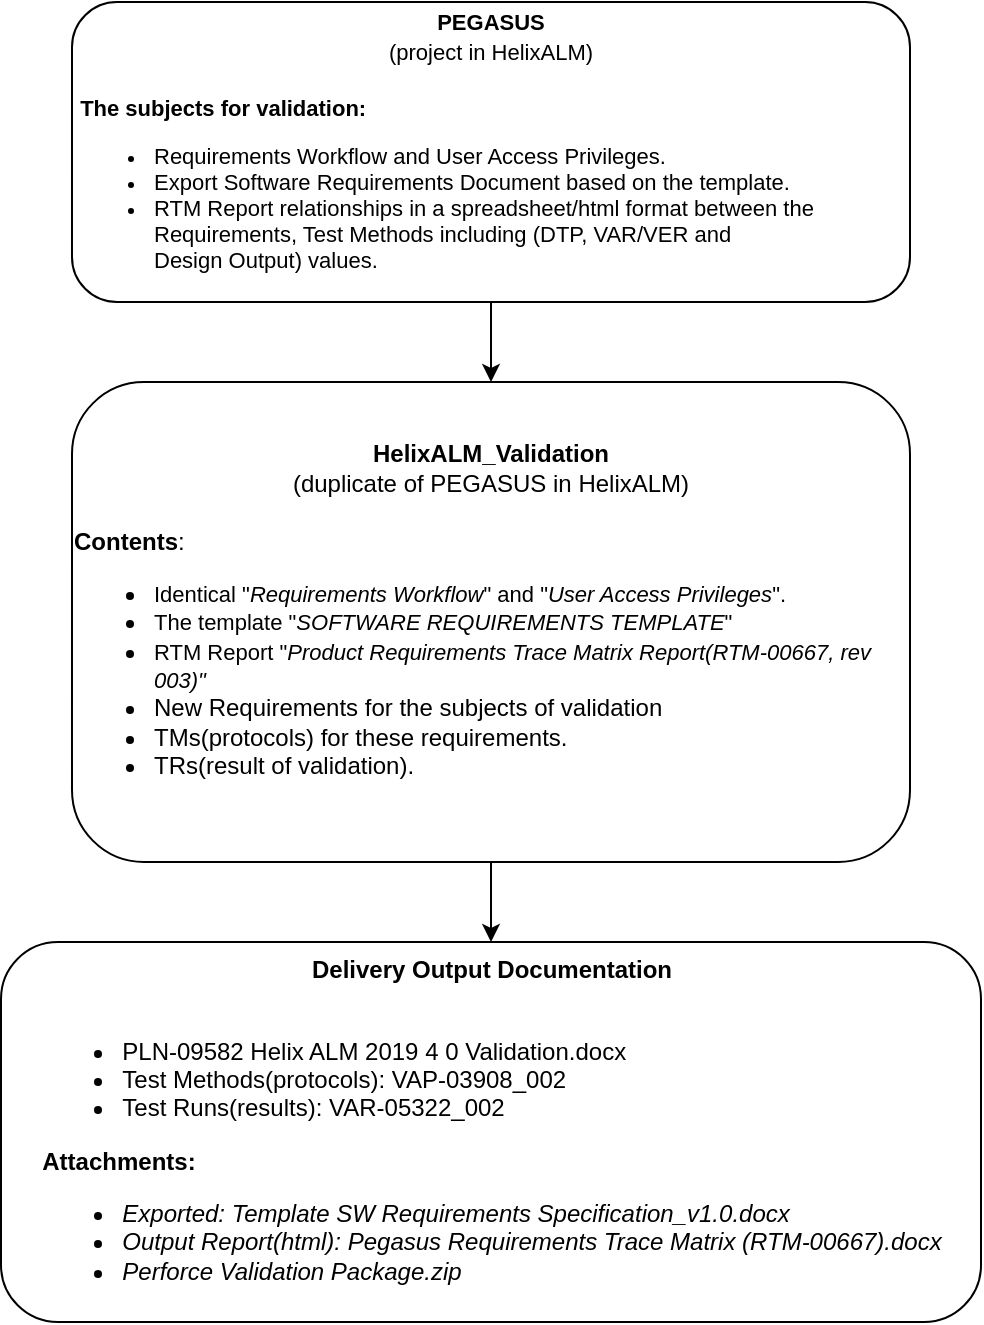 <mxfile version="20.0.2" type="github">
  <diagram id="C5RBs43oDa-KdzZeNtuy" name="Page-1">
    <mxGraphModel dx="1038" dy="547" grid="1" gridSize="10" guides="1" tooltips="1" connect="1" arrows="1" fold="1" page="1" pageScale="1" pageWidth="827" pageHeight="1169" math="0" shadow="0">
      <root>
        <mxCell id="WIyWlLk6GJQsqaUBKTNV-0" />
        <mxCell id="WIyWlLk6GJQsqaUBKTNV-1" parent="WIyWlLk6GJQsqaUBKTNV-0" />
        <mxCell id="2WO6uv_OmHzfUVvAE4A4-0" value="" style="edgeStyle=orthogonalEdgeStyle;rounded=0;orthogonalLoop=1;jettySize=auto;html=1;" parent="WIyWlLk6GJQsqaUBKTNV-1" source="xjIx5pmZvu1iZp6TSP_3-0" target="xjIx5pmZvu1iZp6TSP_3-1" edge="1">
          <mxGeometry relative="1" as="geometry" />
        </mxCell>
        <mxCell id="xjIx5pmZvu1iZp6TSP_3-0" value="&lt;font style=&quot;font-size: 11px&quot;&gt;&lt;b&gt;PEGASUS &lt;/b&gt;&lt;br&gt;(project in HelixALM)&lt;br&gt;&lt;br&gt;&lt;div style=&quot;text-align: left;&quot;&gt;&lt;span style=&quot;background-color: initial;&quot;&gt;&lt;span style=&quot;white-space: pre;&quot;&gt;	&lt;/span&gt;&lt;b&gt;The subjects for validation:&lt;/b&gt;&lt;/span&gt;&lt;/div&gt;&lt;div style=&quot;text-align: left;&quot;&gt;&lt;/div&gt;&lt;/font&gt;&lt;ul style=&quot;font-size: 11px&quot;&gt;&lt;li style=&quot;text-align: left&quot;&gt;&lt;font style=&quot;font-size: 11px&quot;&gt;Requirements Workflow and User Access Privileges.&lt;/font&gt;&lt;/li&gt;&lt;li style=&quot;text-align: left&quot;&gt;&lt;font style=&quot;font-size: 11px&quot;&gt;Export Software Requirements Document based on the template.&lt;/font&gt;&lt;/li&gt;&lt;li style=&quot;text-align: left&quot;&gt;&lt;font style=&quot;font-size: 11px&quot;&gt;&lt;font style=&quot;font-size: 11px&quot;&gt;RTM Report&amp;nbsp;relationships in a spreadsheet/html format between the Requirements, Test Methods including&amp;nbsp;&lt;/font&gt;(DTP, VAR/VER and&lt;br&gt;Design Output) values.&lt;/font&gt;&lt;/li&gt;&lt;/ul&gt;" style="rounded=1;whiteSpace=wrap;html=1;" parent="WIyWlLk6GJQsqaUBKTNV-1" vertex="1">
          <mxGeometry x="211" y="10" width="419" height="150" as="geometry" />
        </mxCell>
        <mxCell id="rFrP117XFuvYWXzCR-oH-1" value="" style="edgeStyle=orthogonalEdgeStyle;rounded=0;orthogonalLoop=1;jettySize=auto;html=1;" edge="1" parent="WIyWlLk6GJQsqaUBKTNV-1" source="xjIx5pmZvu1iZp6TSP_3-1" target="rFrP117XFuvYWXzCR-oH-0">
          <mxGeometry relative="1" as="geometry" />
        </mxCell>
        <mxCell id="xjIx5pmZvu1iZp6TSP_3-1" value="&lt;b&gt;HelixALM_Validation &lt;/b&gt;&lt;br&gt;(duplicate of PEGASUS in HelixALM)&lt;br&gt;&lt;br&gt;&lt;div style=&quot;text-align: left;&quot;&gt;&lt;span style=&quot;&quot;&gt;	&lt;/span&gt;&lt;b&gt;Contents&lt;/b&gt;:&lt;br&gt;&lt;/div&gt;&lt;ul&gt;&lt;li style=&quot;text-align: left;&quot;&gt;&lt;font style=&quot;font-size: 11px;&quot;&gt;Identical &quot;&lt;i&gt;Requirements Workflow&lt;/i&gt;&quot; and &quot;&lt;i&gt;User Access Privileges&lt;/i&gt;&quot;.&lt;/font&gt;&lt;/li&gt;&lt;li style=&quot;text-align: left;&quot;&gt;&lt;font style=&quot;font-size: 11px;&quot;&gt;The template &quot;&lt;i&gt;SOFTWARE REQUIREMENTS TEMPLATE&lt;/i&gt;&quot;&lt;/font&gt;&lt;/li&gt;&lt;li style=&quot;text-align: left;&quot;&gt;&lt;font style=&quot;font-size: 11px;&quot;&gt;RTM Report &quot;&lt;i&gt;Product Requirements Trace Matrix Report(RTM-00667, rev 003)&quot;&lt;/i&gt;&lt;/font&gt;&lt;/li&gt;&lt;li style=&quot;text-align: left;&quot;&gt;New Requirements for the subjects of validation&lt;/li&gt;&lt;li style=&quot;text-align: left;&quot;&gt;TMs(protocols) for these requirements.&lt;/li&gt;&lt;li style=&quot;text-align: left;&quot;&gt;TRs(result of validation).&lt;/li&gt;&lt;/ul&gt;" style="rounded=1;whiteSpace=wrap;html=1;" parent="WIyWlLk6GJQsqaUBKTNV-1" vertex="1">
          <mxGeometry x="211" y="200" width="419" height="240" as="geometry" />
        </mxCell>
        <mxCell id="rFrP117XFuvYWXzCR-oH-0" value="&lt;b&gt;Delivery Output Documentation&lt;/b&gt;&lt;br&gt;&lt;br&gt;&lt;ul&gt;&lt;li style=&quot;text-align: left;&quot;&gt;PLN-09582 Helix ALM 2019 4 0 Validation.docx&lt;br&gt;&lt;/li&gt;&lt;li style=&quot;text-align: left;&quot;&gt;Test Methods(protocols): VAP-03908_002&amp;nbsp;&lt;/li&gt;&lt;li style=&quot;text-align: left;&quot;&gt;Test Runs(results): VAR-05322_002&lt;/li&gt;&lt;/ul&gt;&lt;div style=&quot;text-align: left;&quot;&gt;&lt;b&gt;Attachments:&lt;/b&gt;&lt;/div&gt;&lt;ul&gt;&lt;li style=&quot;text-align: left;&quot;&gt;&lt;i style=&quot;background-color: initial;&quot;&gt;&lt;span style=&quot;mso-bidi-font-size:11.0pt;font-family:&amp;quot;Arial&amp;quot;,sans-serif&quot;&gt;Exported: Template&amp;nbsp;&lt;/span&gt;&lt;/i&gt;&lt;i style=&quot;background-color: initial;&quot;&gt;&lt;span style=&quot;mso-bidi-font-size:11.0pt;font-family:&amp;quot;Arial&amp;quot;,sans-serif&quot;&gt;SW Requirements Specification_v1.0.docx&lt;/span&gt;&lt;/i&gt;&lt;/li&gt;&lt;li style=&quot;text-align: left;&quot;&gt;&lt;i style=&quot;background-color: initial;&quot;&gt;&lt;span style=&quot;mso-bidi-font-size:11.0pt;font-family:&amp;quot;Arial&amp;quot;,sans-serif&quot;&gt;Output Report(html): Pegasus&amp;nbsp;&lt;/span&gt;&lt;/i&gt;&lt;i style=&quot;background-color: initial;&quot;&gt;&lt;span style=&quot;mso-bidi-font-size:11.0pt;font-family:&amp;quot;Arial&amp;quot;,sans-serif&quot;&gt;Requirements Trace Matrix (RTM-00667).docx&lt;/span&gt;&lt;/i&gt;&lt;/li&gt;&lt;li style=&quot;text-align: left;&quot;&gt;&lt;i style=&quot;background-color: initial;&quot;&gt;&lt;span style=&quot;mso-bidi-font-size:11.0pt;font-family:&amp;quot;Arial&amp;quot;,sans-serif&quot;&gt;Perforce&amp;nbsp;&lt;/span&gt;&lt;/i&gt;&lt;i style=&quot;background-color: initial;&quot;&gt;&lt;span style=&quot;mso-bidi-font-size:11.0pt;font-family:&amp;quot;Arial&amp;quot;,sans-serif&quot;&gt;Validation Package.zip&lt;/span&gt;&lt;/i&gt;&lt;/li&gt;&lt;/ul&gt;" style="rounded=1;whiteSpace=wrap;html=1;" vertex="1" parent="WIyWlLk6GJQsqaUBKTNV-1">
          <mxGeometry x="175.5" y="480" width="490" height="190" as="geometry" />
        </mxCell>
      </root>
    </mxGraphModel>
  </diagram>
</mxfile>
